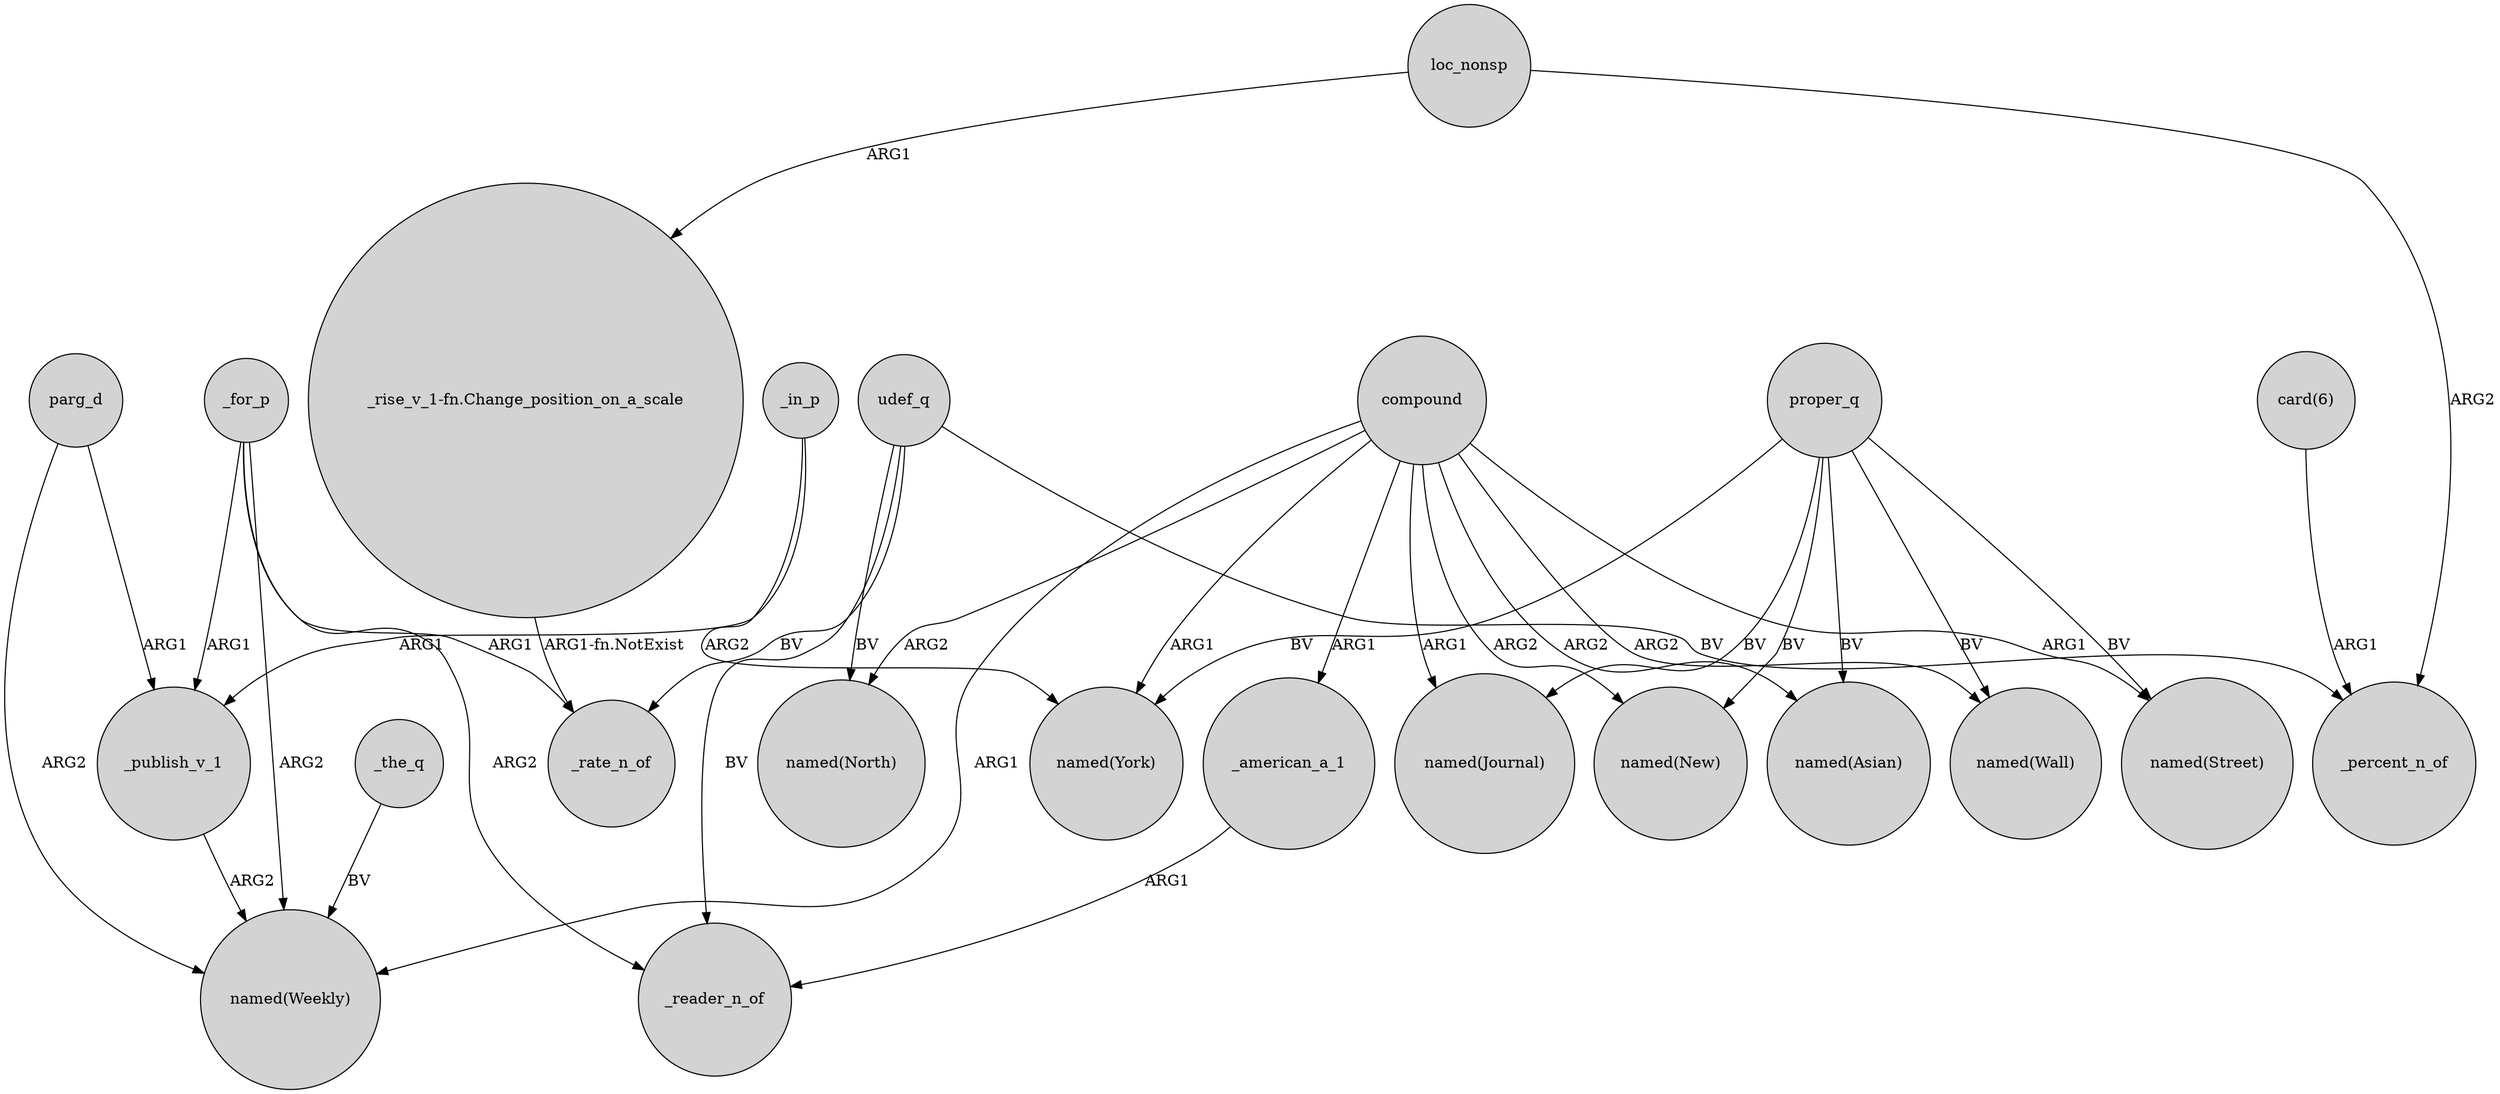 digraph {
	node [shape=circle style=filled]
	parg_d -> "named(Weekly)" [label=ARG2]
	compound -> "named(North)" [label=ARG2]
	compound -> "named(Journal)" [label=ARG1]
	compound -> "named(New)" [label=ARG2]
	_in_p -> _publish_v_1 [label=ARG1]
	compound -> "named(Street)" [label=ARG1]
	proper_q -> "named(Wall)" [label=BV]
	proper_q -> "named(New)" [label=BV]
	_for_p -> _rate_n_of [label=ARG1]
	"_rise_v_1-fn.Change_position_on_a_scale" -> _rate_n_of [label="ARG1-fn.NotExist"]
	_for_p -> "named(Weekly)" [label=ARG2]
	udef_q -> _rate_n_of [label=BV]
	_the_q -> "named(Weekly)" [label=BV]
	_for_p -> _reader_n_of [label=ARG2]
	compound -> _american_a_1 [label=ARG1]
	"card(6)" -> _percent_n_of [label=ARG1]
	proper_q -> "named(Street)" [label=BV]
	compound -> "named(Wall)" [label=ARG2]
	compound -> "named(York)" [label=ARG1]
	parg_d -> _publish_v_1 [label=ARG1]
	loc_nonsp -> _percent_n_of [label=ARG2]
	loc_nonsp -> "_rise_v_1-fn.Change_position_on_a_scale" [label=ARG1]
	compound -> "named(Weekly)" [label=ARG1]
	_in_p -> "named(York)" [label=ARG2]
	_publish_v_1 -> "named(Weekly)" [label=ARG2]
	udef_q -> _percent_n_of [label=BV]
	compound -> "named(Asian)" [label=ARG2]
	proper_q -> "named(Asian)" [label=BV]
	proper_q -> "named(York)" [label=BV]
	udef_q -> _reader_n_of [label=BV]
	proper_q -> "named(Journal)" [label=BV]
	_american_a_1 -> _reader_n_of [label=ARG1]
	_for_p -> _publish_v_1 [label=ARG1]
	udef_q -> "named(North)" [label=BV]
}
